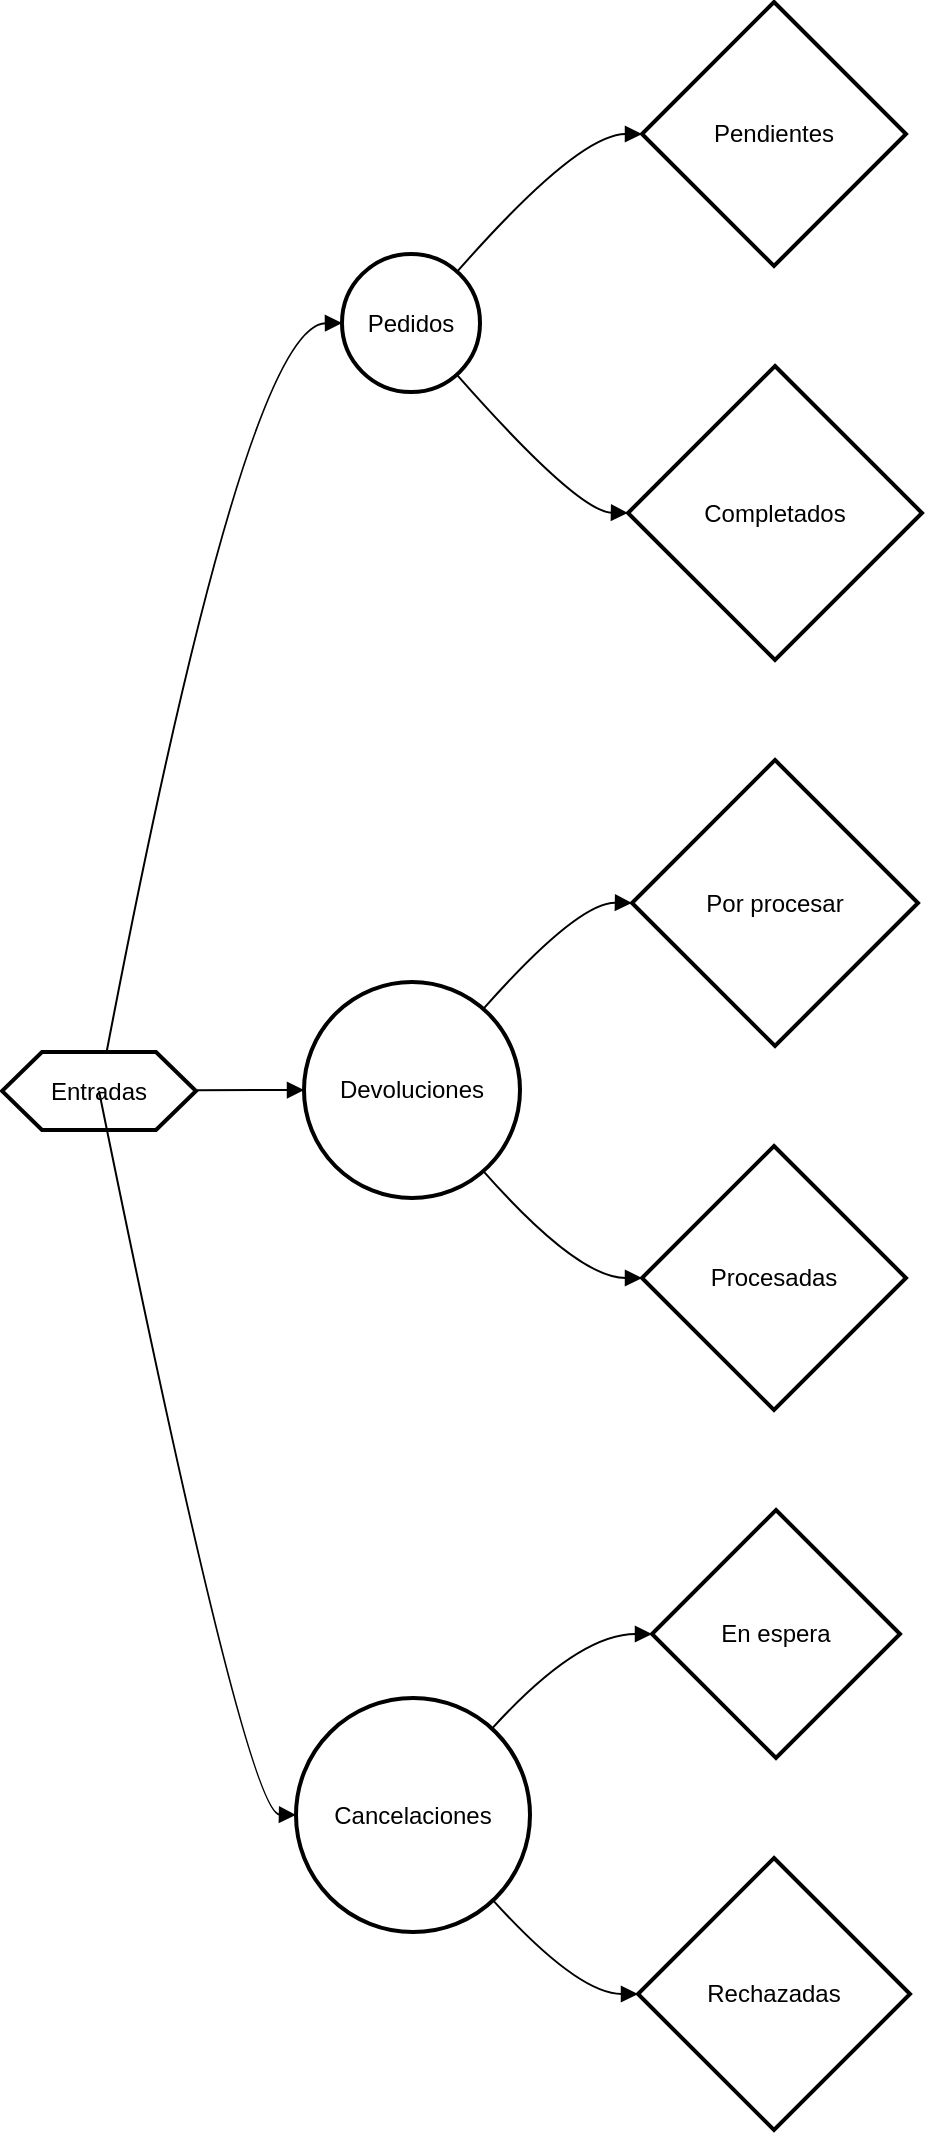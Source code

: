 <mxfile version="26.1.3">
  <diagram name="Página-1" id="vLrA8R81pS_AMkfxtAHr">
    <mxGraphModel>
      <root>
        <mxCell id="0" />
        <mxCell id="1" parent="0" />
        <mxCell id="2" value="Entradas" style="shape=hexagon;perimeter=hexagonPerimeter2;fixedSize=1;strokeWidth=2;whiteSpace=wrap;" vertex="1" parent="1">
          <mxGeometry x="8" y="533" width="97" height="39" as="geometry" />
        </mxCell>
        <mxCell id="3" value="Pedidos" style="ellipse;aspect=fixed;strokeWidth=2;whiteSpace=wrap;" vertex="1" parent="1">
          <mxGeometry x="178" y="134" width="69" height="69" as="geometry" />
        </mxCell>
        <mxCell id="4" value="Devoluciones" style="ellipse;aspect=fixed;strokeWidth=2;whiteSpace=wrap;" vertex="1" parent="1">
          <mxGeometry x="159" y="498" width="108" height="108" as="geometry" />
        </mxCell>
        <mxCell id="5" value="Cancelaciones" style="ellipse;aspect=fixed;strokeWidth=2;whiteSpace=wrap;" vertex="1" parent="1">
          <mxGeometry x="155" y="856" width="117" height="117" as="geometry" />
        </mxCell>
        <mxCell id="6" value="Pendientes" style="rhombus;strokeWidth=2;whiteSpace=wrap;" vertex="1" parent="1">
          <mxGeometry x="328" y="8" width="132" height="132" as="geometry" />
        </mxCell>
        <mxCell id="7" value="Completados" style="rhombus;strokeWidth=2;whiteSpace=wrap;" vertex="1" parent="1">
          <mxGeometry x="321" y="190" width="147" height="147" as="geometry" />
        </mxCell>
        <mxCell id="8" value="Por procesar" style="rhombus;strokeWidth=2;whiteSpace=wrap;" vertex="1" parent="1">
          <mxGeometry x="323" y="387" width="143" height="143" as="geometry" />
        </mxCell>
        <mxCell id="9" value="Procesadas" style="rhombus;strokeWidth=2;whiteSpace=wrap;" vertex="1" parent="1">
          <mxGeometry x="328" y="580" width="132" height="132" as="geometry" />
        </mxCell>
        <mxCell id="10" value="En espera" style="rhombus;strokeWidth=2;whiteSpace=wrap;" vertex="1" parent="1">
          <mxGeometry x="333" y="762" width="124" height="124" as="geometry" />
        </mxCell>
        <mxCell id="11" value="Rechazadas" style="rhombus;strokeWidth=2;whiteSpace=wrap;" vertex="1" parent="1">
          <mxGeometry x="326" y="936" width="136" height="136" as="geometry" />
        </mxCell>
        <mxCell id="12" value="" style="curved=1;startArrow=none;endArrow=block;exitX=0.54;exitY=-0.01;entryX=0;entryY=0.5;" edge="1" parent="1" source="2" target="3">
          <mxGeometry relative="1" as="geometry">
            <Array as="points">
              <mxPoint x="130" y="169" />
            </Array>
          </mxGeometry>
        </mxCell>
        <mxCell id="13" value="" style="curved=1;startArrow=none;endArrow=block;exitX=1;exitY=0.49;entryX=0;entryY=0.5;" edge="1" parent="1" source="2" target="4">
          <mxGeometry relative="1" as="geometry">
            <Array as="points" />
          </mxGeometry>
        </mxCell>
        <mxCell id="14" value="" style="curved=1;startArrow=none;endArrow=block;exitX=0.54;exitY=0.99;entryX=0;entryY=0.5;" edge="1" parent="1" source="2" target="5">
          <mxGeometry relative="1" as="geometry">
            <Array as="points">
              <mxPoint x="130" y="914" />
            </Array>
          </mxGeometry>
        </mxCell>
        <mxCell id="15" value="" style="curved=1;startArrow=none;endArrow=block;exitX=0.95;exitY=0;entryX=0;entryY=0.5;" edge="1" parent="1" source="3" target="6">
          <mxGeometry relative="1" as="geometry">
            <Array as="points">
              <mxPoint x="296" y="74" />
            </Array>
          </mxGeometry>
        </mxCell>
        <mxCell id="16" value="" style="curved=1;startArrow=none;endArrow=block;exitX=0.95;exitY=1.01;entryX=0;entryY=0.5;" edge="1" parent="1" source="3" target="7">
          <mxGeometry relative="1" as="geometry">
            <Array as="points">
              <mxPoint x="296" y="263" />
            </Array>
          </mxGeometry>
        </mxCell>
        <mxCell id="17" value="" style="curved=1;startArrow=none;endArrow=block;exitX=0.94;exitY=0;entryX=0;entryY=0.5;" edge="1" parent="1" source="4" target="8">
          <mxGeometry relative="1" as="geometry">
            <Array as="points">
              <mxPoint x="296" y="458" />
            </Array>
          </mxGeometry>
        </mxCell>
        <mxCell id="18" value="" style="curved=1;startArrow=none;endArrow=block;exitX=0.94;exitY=1;entryX=0;entryY=0.5;" edge="1" parent="1" source="4" target="9">
          <mxGeometry relative="1" as="geometry">
            <Array as="points">
              <mxPoint x="296" y="646" />
            </Array>
          </mxGeometry>
        </mxCell>
        <mxCell id="19" value="" style="curved=1;startArrow=none;endArrow=block;exitX=0.96;exitY=0;entryX=0;entryY=0.5;" edge="1" parent="1" source="5" target="10">
          <mxGeometry relative="1" as="geometry">
            <Array as="points">
              <mxPoint x="296" y="824" />
            </Array>
          </mxGeometry>
        </mxCell>
        <mxCell id="20" value="" style="curved=1;startArrow=none;endArrow=block;exitX=0.96;exitY=0.99;entryX=0;entryY=0.5;" edge="1" parent="1" source="5" target="11">
          <mxGeometry relative="1" as="geometry">
            <Array as="points">
              <mxPoint x="296" y="1004" />
            </Array>
          </mxGeometry>
        </mxCell>
      </root>
    </mxGraphModel>
  </diagram>
</mxfile>
